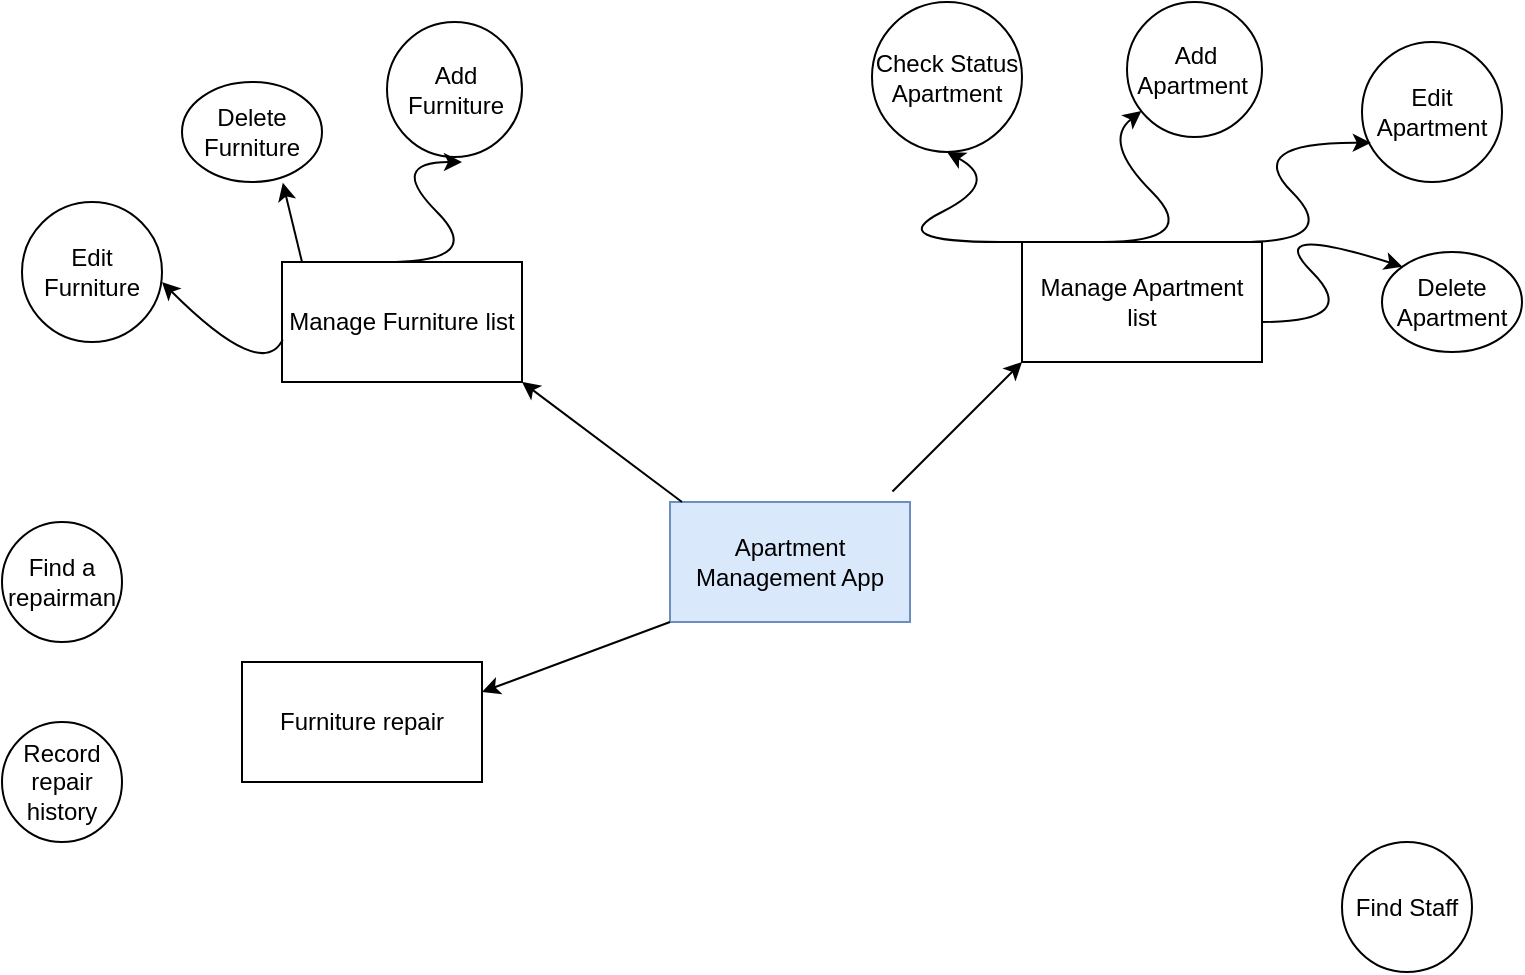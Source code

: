 <mxfile version="21.7.2" type="github">
  <diagram name="Trang-1" id="fliTURb_cvbP52fUOgku">
    <mxGraphModel dx="1050" dy="534" grid="1" gridSize="10" guides="1" tooltips="1" connect="1" arrows="1" fold="1" page="1" pageScale="1" pageWidth="827" pageHeight="1169" math="0" shadow="0">
      <root>
        <mxCell id="0" />
        <mxCell id="1" parent="0" />
        <mxCell id="yqCD-gNZLuBuFUGkV8YD-27" value="Apartment Management App&lt;br&gt;" style="rounded=0;whiteSpace=wrap;html=1;fillColor=#dae8fc;strokeColor=#6c8ebf;" parent="1" vertex="1">
          <mxGeometry x="354" y="260" width="120" height="60" as="geometry" />
        </mxCell>
        <mxCell id="yqCD-gNZLuBuFUGkV8YD-34" style="edgeStyle=orthogonalEdgeStyle;rounded=0;orthogonalLoop=1;jettySize=auto;html=1;exitX=0.5;exitY=1;exitDx=0;exitDy=0;" parent="1" edge="1">
          <mxGeometry relative="1" as="geometry">
            <mxPoint x="400" y="337.5" as="sourcePoint" />
            <mxPoint x="400" y="337.5" as="targetPoint" />
          </mxGeometry>
        </mxCell>
        <mxCell id="yqCD-gNZLuBuFUGkV8YD-58" value="Find Staff" style="ellipse;whiteSpace=wrap;html=1;aspect=fixed;" parent="1" vertex="1">
          <mxGeometry x="690" y="430" width="65" height="65" as="geometry" />
        </mxCell>
        <mxCell id="yqCD-gNZLuBuFUGkV8YD-59" value="Check Status Apartment" style="ellipse;whiteSpace=wrap;html=1;aspect=fixed;" parent="1" vertex="1">
          <mxGeometry x="455" y="10" width="75" height="75" as="geometry" />
        </mxCell>
        <mxCell id="zpeOi9zmbOthZ1FcBrVs-1" value="Manage Furniture list" style="rounded=0;whiteSpace=wrap;html=1;" vertex="1" parent="1">
          <mxGeometry x="160" y="140" width="120" height="60" as="geometry" />
        </mxCell>
        <mxCell id="zpeOi9zmbOthZ1FcBrVs-2" value="" style="endArrow=classic;html=1;rounded=0;" edge="1" parent="1">
          <mxGeometry width="50" height="50" relative="1" as="geometry">
            <mxPoint x="360" y="260" as="sourcePoint" />
            <mxPoint x="280" y="200" as="targetPoint" />
          </mxGeometry>
        </mxCell>
        <mxCell id="zpeOi9zmbOthZ1FcBrVs-3" value="Add Furniture" style="ellipse;whiteSpace=wrap;html=1;aspect=fixed;" vertex="1" parent="1">
          <mxGeometry x="212.5" y="20" width="67.5" height="67.5" as="geometry" />
        </mxCell>
        <mxCell id="zpeOi9zmbOthZ1FcBrVs-4" value="Delete Furniture" style="ellipse;whiteSpace=wrap;html=1;" vertex="1" parent="1">
          <mxGeometry x="110" y="50" width="70" height="50" as="geometry" />
        </mxCell>
        <mxCell id="zpeOi9zmbOthZ1FcBrVs-5" value="Edit Furniture" style="ellipse;whiteSpace=wrap;html=1;aspect=fixed;" vertex="1" parent="1">
          <mxGeometry x="30" y="110" width="70" height="70" as="geometry" />
        </mxCell>
        <mxCell id="zpeOi9zmbOthZ1FcBrVs-8" value="" style="curved=1;endArrow=classic;html=1;rounded=0;exitX=0.003;exitY=0.647;exitDx=0;exitDy=0;exitPerimeter=0;" edge="1" parent="1" source="zpeOi9zmbOthZ1FcBrVs-1" target="zpeOi9zmbOthZ1FcBrVs-5">
          <mxGeometry width="50" height="50" relative="1" as="geometry">
            <mxPoint x="100" y="200" as="sourcePoint" />
            <mxPoint x="110" y="150" as="targetPoint" />
            <Array as="points">
              <mxPoint x="150" y="200" />
              <mxPoint x="100" y="150" />
            </Array>
          </mxGeometry>
        </mxCell>
        <mxCell id="zpeOi9zmbOthZ1FcBrVs-10" value="" style="curved=1;endArrow=classic;html=1;rounded=0;" edge="1" parent="1">
          <mxGeometry width="50" height="50" relative="1" as="geometry">
            <mxPoint x="212.5" y="140" as="sourcePoint" />
            <mxPoint x="250" y="90" as="targetPoint" />
            <Array as="points">
              <mxPoint x="262.5" y="140" />
              <mxPoint x="212.5" y="90" />
            </Array>
          </mxGeometry>
        </mxCell>
        <mxCell id="zpeOi9zmbOthZ1FcBrVs-16" value="" style="endArrow=classic;html=1;rounded=0;entryX=0.72;entryY=1.008;entryDx=0;entryDy=0;entryPerimeter=0;" edge="1" parent="1" target="zpeOi9zmbOthZ1FcBrVs-4">
          <mxGeometry width="50" height="50" relative="1" as="geometry">
            <mxPoint x="170" y="140" as="sourcePoint" />
            <mxPoint x="220" y="90" as="targetPoint" />
          </mxGeometry>
        </mxCell>
        <mxCell id="zpeOi9zmbOthZ1FcBrVs-17" value="Manage Apartment list" style="rounded=0;whiteSpace=wrap;html=1;" vertex="1" parent="1">
          <mxGeometry x="530" y="130" width="120" height="60" as="geometry" />
        </mxCell>
        <mxCell id="zpeOi9zmbOthZ1FcBrVs-18" value="Add Apartment&amp;nbsp;" style="ellipse;whiteSpace=wrap;html=1;aspect=fixed;" vertex="1" parent="1">
          <mxGeometry x="582.5" y="10" width="67.5" height="67.5" as="geometry" />
        </mxCell>
        <mxCell id="zpeOi9zmbOthZ1FcBrVs-19" value="Edit Apartment" style="ellipse;whiteSpace=wrap;html=1;aspect=fixed;" vertex="1" parent="1">
          <mxGeometry x="700" y="30" width="70" height="70" as="geometry" />
        </mxCell>
        <mxCell id="zpeOi9zmbOthZ1FcBrVs-20" value="Delete Apartment" style="ellipse;whiteSpace=wrap;html=1;" vertex="1" parent="1">
          <mxGeometry x="710" y="135" width="70" height="50" as="geometry" />
        </mxCell>
        <mxCell id="zpeOi9zmbOthZ1FcBrVs-21" value="" style="curved=1;endArrow=classic;html=1;rounded=0;entryX=0.5;entryY=1;entryDx=0;entryDy=0;" edge="1" parent="1" target="yqCD-gNZLuBuFUGkV8YD-59">
          <mxGeometry width="50" height="50" relative="1" as="geometry">
            <mxPoint x="528.38" y="130" as="sourcePoint" />
            <mxPoint x="474.005" y="84.4" as="targetPoint" />
            <Array as="points">
              <mxPoint x="578.38" y="130" />
              <mxPoint x="460" y="130" />
              <mxPoint x="520" y="100" />
            </Array>
          </mxGeometry>
        </mxCell>
        <mxCell id="zpeOi9zmbOthZ1FcBrVs-22" value="" style="endArrow=classic;html=1;rounded=0;entryX=0;entryY=1;entryDx=0;entryDy=0;exitX=0.927;exitY=-0.087;exitDx=0;exitDy=0;exitPerimeter=0;" edge="1" parent="1" source="yqCD-gNZLuBuFUGkV8YD-27" target="zpeOi9zmbOthZ1FcBrVs-17">
          <mxGeometry width="50" height="50" relative="1" as="geometry">
            <mxPoint x="390" y="260" as="sourcePoint" />
            <mxPoint x="440" y="210" as="targetPoint" />
          </mxGeometry>
        </mxCell>
        <mxCell id="zpeOi9zmbOthZ1FcBrVs-24" value="" style="curved=1;endArrow=classic;html=1;rounded=0;" edge="1" parent="1" target="zpeOi9zmbOthZ1FcBrVs-18">
          <mxGeometry width="50" height="50" relative="1" as="geometry">
            <mxPoint x="570" y="130" as="sourcePoint" />
            <mxPoint x="610" y="80" as="targetPoint" />
            <Array as="points">
              <mxPoint x="620" y="130" />
              <mxPoint x="570" y="80" />
            </Array>
          </mxGeometry>
        </mxCell>
        <mxCell id="zpeOi9zmbOthZ1FcBrVs-25" value="" style="curved=1;endArrow=classic;html=1;rounded=0;entryX=0.063;entryY=0.72;entryDx=0;entryDy=0;entryPerimeter=0;" edge="1" parent="1" target="zpeOi9zmbOthZ1FcBrVs-19">
          <mxGeometry width="50" height="50" relative="1" as="geometry">
            <mxPoint x="640" y="130" as="sourcePoint" />
            <mxPoint x="690" y="80" as="targetPoint" />
            <Array as="points">
              <mxPoint x="690" y="130" />
              <mxPoint x="640" y="80" />
            </Array>
          </mxGeometry>
        </mxCell>
        <mxCell id="zpeOi9zmbOthZ1FcBrVs-26" value="" style="curved=1;endArrow=classic;html=1;rounded=0;entryX=0;entryY=0;entryDx=0;entryDy=0;" edge="1" parent="1" target="zpeOi9zmbOthZ1FcBrVs-20">
          <mxGeometry width="50" height="50" relative="1" as="geometry">
            <mxPoint x="650" y="170" as="sourcePoint" />
            <mxPoint x="700" y="120" as="targetPoint" />
            <Array as="points">
              <mxPoint x="700" y="170" />
              <mxPoint x="650" y="120" />
            </Array>
          </mxGeometry>
        </mxCell>
        <mxCell id="zpeOi9zmbOthZ1FcBrVs-27" value="Furniture repair" style="rounded=0;whiteSpace=wrap;html=1;" vertex="1" parent="1">
          <mxGeometry x="140" y="340" width="120" height="60" as="geometry" />
        </mxCell>
        <mxCell id="zpeOi9zmbOthZ1FcBrVs-28" value="" style="endArrow=classic;html=1;rounded=0;entryX=1;entryY=0.25;entryDx=0;entryDy=0;exitX=0;exitY=1;exitDx=0;exitDy=0;" edge="1" parent="1" source="yqCD-gNZLuBuFUGkV8YD-27" target="zpeOi9zmbOthZ1FcBrVs-27">
          <mxGeometry width="50" height="50" relative="1" as="geometry">
            <mxPoint x="390" y="340" as="sourcePoint" />
            <mxPoint x="440" y="290" as="targetPoint" />
          </mxGeometry>
        </mxCell>
        <mxCell id="zpeOi9zmbOthZ1FcBrVs-29" value="Find a repairman" style="ellipse;whiteSpace=wrap;html=1;aspect=fixed;" vertex="1" parent="1">
          <mxGeometry x="20" y="270" width="60" height="60" as="geometry" />
        </mxCell>
        <mxCell id="zpeOi9zmbOthZ1FcBrVs-30" value="Record repair history" style="ellipse;whiteSpace=wrap;html=1;aspect=fixed;" vertex="1" parent="1">
          <mxGeometry x="20" y="370" width="60" height="60" as="geometry" />
        </mxCell>
      </root>
    </mxGraphModel>
  </diagram>
</mxfile>
